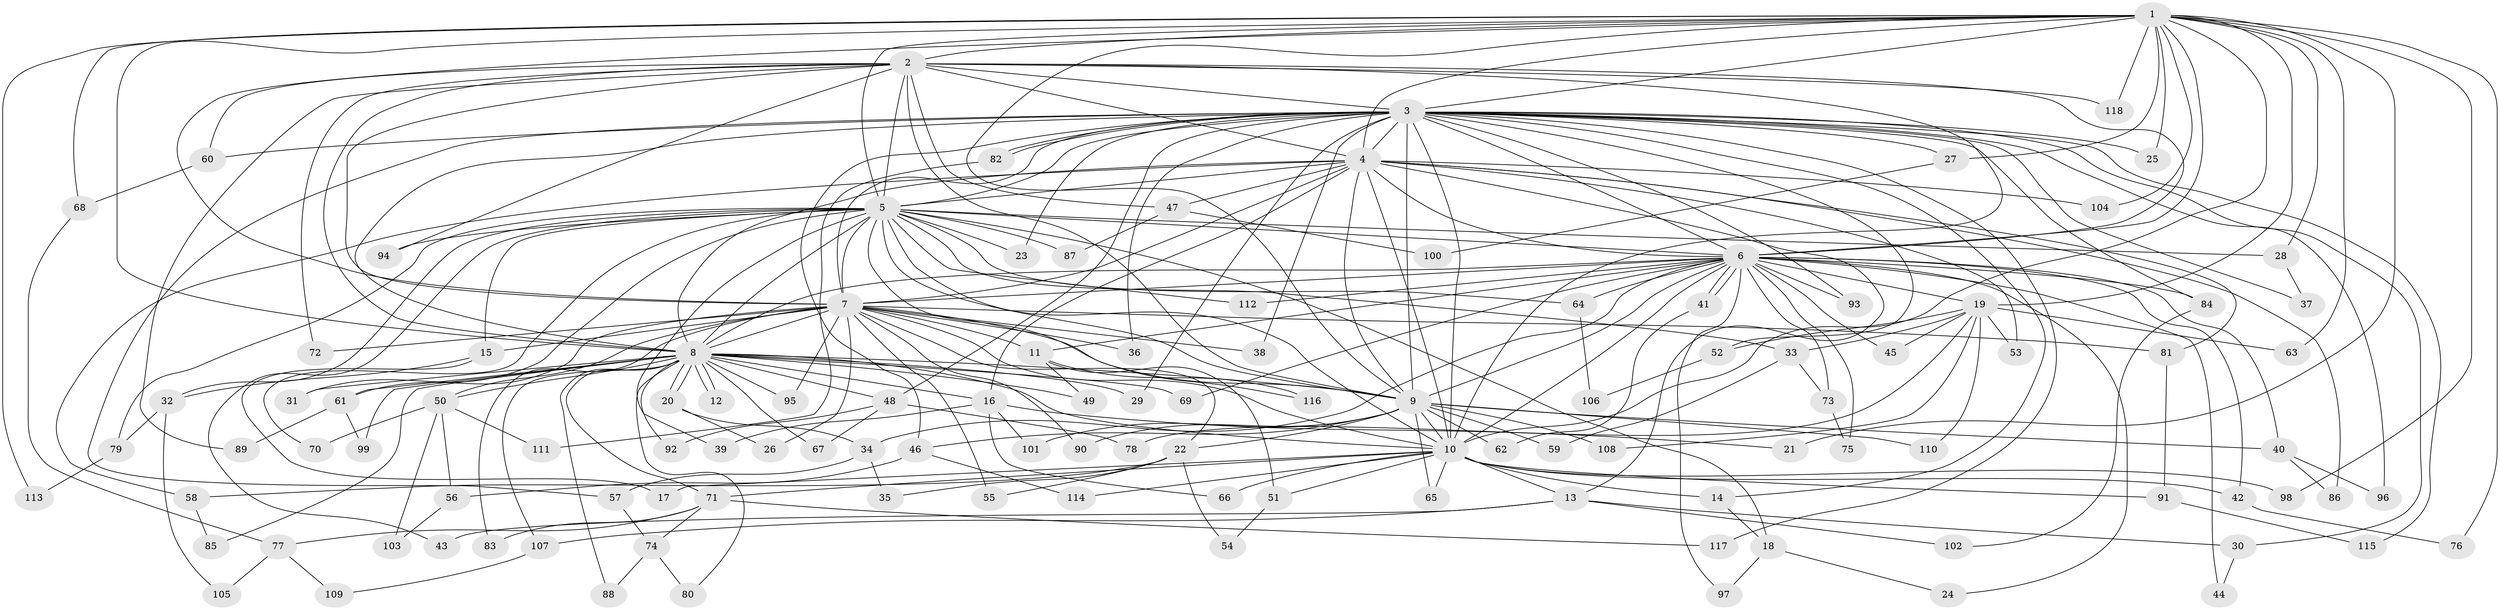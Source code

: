 // Generated by graph-tools (version 1.1) at 2025/25/03/09/25 03:25:47]
// undirected, 118 vertices, 261 edges
graph export_dot {
graph [start="1"]
  node [color=gray90,style=filled];
  1;
  2;
  3;
  4;
  5;
  6;
  7;
  8;
  9;
  10;
  11;
  12;
  13;
  14;
  15;
  16;
  17;
  18;
  19;
  20;
  21;
  22;
  23;
  24;
  25;
  26;
  27;
  28;
  29;
  30;
  31;
  32;
  33;
  34;
  35;
  36;
  37;
  38;
  39;
  40;
  41;
  42;
  43;
  44;
  45;
  46;
  47;
  48;
  49;
  50;
  51;
  52;
  53;
  54;
  55;
  56;
  57;
  58;
  59;
  60;
  61;
  62;
  63;
  64;
  65;
  66;
  67;
  68;
  69;
  70;
  71;
  72;
  73;
  74;
  75;
  76;
  77;
  78;
  79;
  80;
  81;
  82;
  83;
  84;
  85;
  86;
  87;
  88;
  89;
  90;
  91;
  92;
  93;
  94;
  95;
  96;
  97;
  98;
  99;
  100;
  101;
  102;
  103;
  104;
  105;
  106;
  107;
  108;
  109;
  110;
  111;
  112;
  113;
  114;
  115;
  116;
  117;
  118;
  1 -- 2;
  1 -- 3;
  1 -- 4;
  1 -- 5;
  1 -- 6;
  1 -- 7;
  1 -- 8;
  1 -- 9;
  1 -- 10;
  1 -- 19;
  1 -- 21;
  1 -- 25;
  1 -- 27;
  1 -- 28;
  1 -- 63;
  1 -- 68;
  1 -- 76;
  1 -- 98;
  1 -- 104;
  1 -- 113;
  1 -- 118;
  2 -- 3;
  2 -- 4;
  2 -- 5;
  2 -- 6;
  2 -- 7;
  2 -- 8;
  2 -- 9;
  2 -- 10;
  2 -- 47;
  2 -- 60;
  2 -- 72;
  2 -- 89;
  2 -- 94;
  2 -- 118;
  3 -- 4;
  3 -- 5;
  3 -- 6;
  3 -- 7;
  3 -- 8;
  3 -- 9;
  3 -- 10;
  3 -- 14;
  3 -- 23;
  3 -- 25;
  3 -- 27;
  3 -- 29;
  3 -- 30;
  3 -- 36;
  3 -- 37;
  3 -- 38;
  3 -- 46;
  3 -- 48;
  3 -- 52;
  3 -- 57;
  3 -- 60;
  3 -- 82;
  3 -- 82;
  3 -- 84;
  3 -- 93;
  3 -- 96;
  3 -- 115;
  3 -- 117;
  4 -- 5;
  4 -- 6;
  4 -- 7;
  4 -- 8;
  4 -- 9;
  4 -- 10;
  4 -- 13;
  4 -- 16;
  4 -- 47;
  4 -- 53;
  4 -- 58;
  4 -- 81;
  4 -- 86;
  4 -- 104;
  5 -- 6;
  5 -- 7;
  5 -- 8;
  5 -- 9;
  5 -- 10;
  5 -- 15;
  5 -- 18;
  5 -- 23;
  5 -- 28;
  5 -- 31;
  5 -- 32;
  5 -- 33;
  5 -- 39;
  5 -- 43;
  5 -- 64;
  5 -- 70;
  5 -- 79;
  5 -- 87;
  5 -- 94;
  5 -- 112;
  5 -- 116;
  6 -- 7;
  6 -- 8;
  6 -- 9;
  6 -- 10;
  6 -- 11;
  6 -- 19;
  6 -- 24;
  6 -- 34;
  6 -- 40;
  6 -- 41;
  6 -- 41;
  6 -- 42;
  6 -- 44;
  6 -- 45;
  6 -- 64;
  6 -- 69;
  6 -- 73;
  6 -- 75;
  6 -- 84;
  6 -- 93;
  6 -- 97;
  6 -- 112;
  7 -- 8;
  7 -- 9;
  7 -- 10;
  7 -- 11;
  7 -- 15;
  7 -- 22;
  7 -- 26;
  7 -- 36;
  7 -- 38;
  7 -- 50;
  7 -- 55;
  7 -- 61;
  7 -- 72;
  7 -- 81;
  7 -- 83;
  7 -- 90;
  7 -- 95;
  8 -- 9;
  8 -- 10;
  8 -- 12;
  8 -- 12;
  8 -- 16;
  8 -- 20;
  8 -- 20;
  8 -- 29;
  8 -- 31;
  8 -- 48;
  8 -- 49;
  8 -- 50;
  8 -- 61;
  8 -- 67;
  8 -- 69;
  8 -- 71;
  8 -- 80;
  8 -- 85;
  8 -- 88;
  8 -- 92;
  8 -- 95;
  8 -- 99;
  8 -- 107;
  9 -- 10;
  9 -- 22;
  9 -- 40;
  9 -- 46;
  9 -- 59;
  9 -- 62;
  9 -- 65;
  9 -- 90;
  9 -- 101;
  9 -- 108;
  9 -- 110;
  10 -- 13;
  10 -- 14;
  10 -- 17;
  10 -- 42;
  10 -- 51;
  10 -- 65;
  10 -- 66;
  10 -- 71;
  10 -- 91;
  10 -- 98;
  10 -- 114;
  11 -- 49;
  11 -- 51;
  11 -- 116;
  13 -- 30;
  13 -- 43;
  13 -- 102;
  13 -- 107;
  14 -- 18;
  15 -- 17;
  15 -- 32;
  16 -- 21;
  16 -- 39;
  16 -- 66;
  16 -- 101;
  18 -- 24;
  18 -- 97;
  19 -- 33;
  19 -- 45;
  19 -- 52;
  19 -- 53;
  19 -- 63;
  19 -- 78;
  19 -- 108;
  19 -- 110;
  20 -- 26;
  20 -- 34;
  22 -- 35;
  22 -- 54;
  22 -- 55;
  22 -- 58;
  27 -- 100;
  28 -- 37;
  30 -- 44;
  32 -- 79;
  32 -- 105;
  33 -- 59;
  33 -- 73;
  34 -- 35;
  34 -- 57;
  40 -- 86;
  40 -- 96;
  41 -- 62;
  42 -- 76;
  46 -- 56;
  46 -- 114;
  47 -- 87;
  47 -- 100;
  48 -- 67;
  48 -- 78;
  48 -- 92;
  50 -- 56;
  50 -- 70;
  50 -- 103;
  50 -- 111;
  51 -- 54;
  52 -- 106;
  56 -- 103;
  57 -- 74;
  58 -- 85;
  60 -- 68;
  61 -- 89;
  61 -- 99;
  64 -- 106;
  68 -- 77;
  71 -- 74;
  71 -- 77;
  71 -- 83;
  71 -- 117;
  73 -- 75;
  74 -- 80;
  74 -- 88;
  77 -- 105;
  77 -- 109;
  79 -- 113;
  81 -- 91;
  82 -- 111;
  84 -- 102;
  91 -- 115;
  107 -- 109;
}
